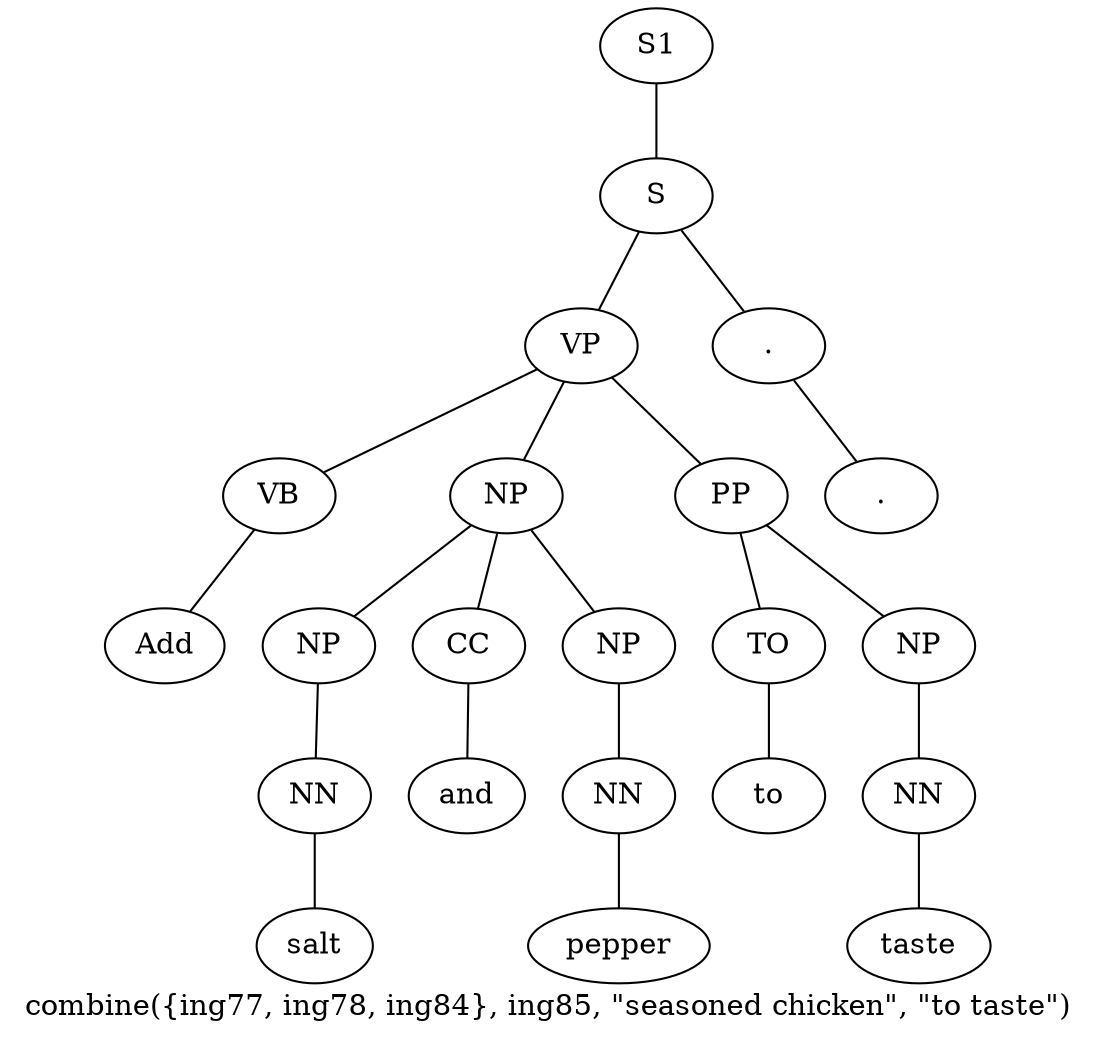 graph SyntaxGraph {
	label = "combine({ing77, ing78, ing84}, ing85, \"seasoned chicken\", \"to taste\")";
	Node0 [label="S1"];
	Node1 [label="S"];
	Node2 [label="VP"];
	Node3 [label="VB"];
	Node4 [label="Add"];
	Node5 [label="NP"];
	Node6 [label="NP"];
	Node7 [label="NN"];
	Node8 [label="salt"];
	Node9 [label="CC"];
	Node10 [label="and"];
	Node11 [label="NP"];
	Node12 [label="NN"];
	Node13 [label="pepper"];
	Node14 [label="PP"];
	Node15 [label="TO"];
	Node16 [label="to"];
	Node17 [label="NP"];
	Node18 [label="NN"];
	Node19 [label="taste"];
	Node20 [label="."];
	Node21 [label="."];

	Node0 -- Node1;
	Node1 -- Node2;
	Node1 -- Node20;
	Node2 -- Node3;
	Node2 -- Node5;
	Node2 -- Node14;
	Node3 -- Node4;
	Node5 -- Node6;
	Node5 -- Node9;
	Node5 -- Node11;
	Node6 -- Node7;
	Node7 -- Node8;
	Node9 -- Node10;
	Node11 -- Node12;
	Node12 -- Node13;
	Node14 -- Node15;
	Node14 -- Node17;
	Node15 -- Node16;
	Node17 -- Node18;
	Node18 -- Node19;
	Node20 -- Node21;
}